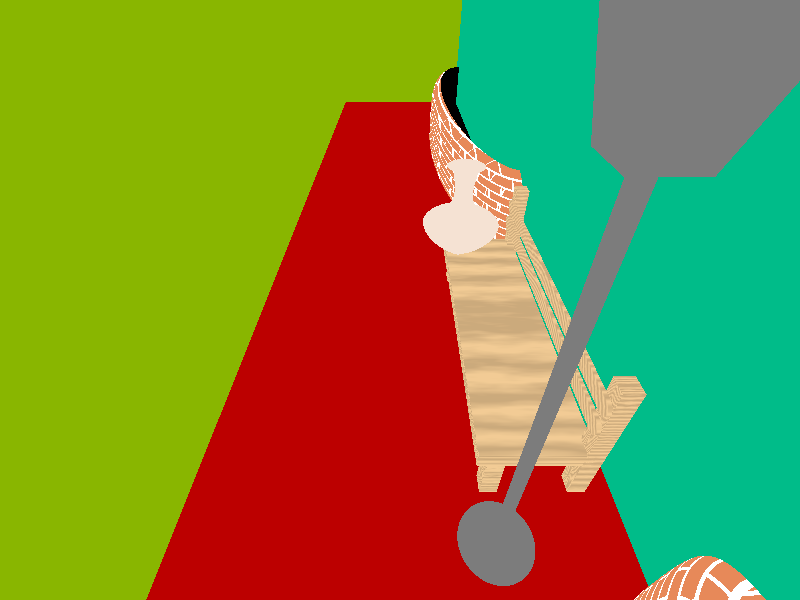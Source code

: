        // PoVRay 3.7 Scene File " ... .pov"
// author:  ...
// date:    ...
//--------------------------------------------------------------------------
#version 3.7;
global_settings{ assumed_gamma 1.0 }
#default{ finish{ ambient 0.1 diffuse 0.9 }} 
//--------------------------------------------------------------------------
#include "colors.inc"
#include "textures.inc"
#include "glass.inc"
#include "metals.inc"
#include "golds.inc"
#include "stones.inc"
#include "woods.inc"
#include "shapes.inc"
#include "shapes2.inc"
#include "functions.inc"
#include "math.inc"
#include "transforms.inc"
//--------------------------------------------------------------------------
// camera ------------------------------------------------------------------
#declare Camera_0 = camera {/*ultra_wide_angle*/ angle 90      // front view
                            location  <-2.0 , 5.0 ,-4.0>
                            right     x*image_width/image_height
                            look_at   <0.0 , 1.0 , 0.0>}
#declare Camera_1 = camera {/*ultra_wide_angle*/ angle 80   // diagonal view
                            location  <0.0 , 2.5 ,-5.0>
                            right     x*image_width/image_height
                            look_at   <0.0 , 1.0 , 0.0>}
#declare Camera_2 = camera {/*ultra_wide_angle*/ angle 90 // right side view
                            location  <4.2 , 5.0 , 0.0>
                            right     x*image_width/image_height
                            look_at   <0.0 , 1.5 , 0.0>}
#declare Camera_3 = camera {/*ultra_wide_angle*/ angle 90        // top view
                            location  <0.0 , 10.0 ,-0.001>
                            right     x*image_width/image_height
                            look_at   <0.0 , 1.0 , 0.0>}
camera{Camera_2}
// sun ---------------------------------------------------------------------
light_source{<-1000,10000,-2000> color White}
// sky ---------------------------------------------------------------------
light_source{ <-1000, 10000, -2000> 
              color White
              looks_like{ sphere{ <0,0,0>,300 
                                  texture{ pigment{ color White }
                                           normal { bumps 0.5
                                                    scale 50    }
                                           finish { ambient 0.8   
                                                    diffuse 0.2
                                                    phong 1     }
                                                  
                                         } // end of texture
                                } // end of sphere
                        } //end of looks_like
            } //end of light_source
// sky --------------------------------------------------------------------
  // the dark blue
plane{ <0,1,0>,1 hollow  
       texture{ pigment { color rgb <0.20, 0.20, 1.0> }
                finish  { ambient 0.25 diffuse 0 } 
              }      
       scale 10000}
  // the clouds 
plane{<0,1,0>,1 hollow  
       texture{pigment{ bozo turbulence 0.76
                        color_map { [0.5 rgbf<1.0,1.0,1.0,1.0> ]
                                    [0.6 rgb <1.0,1.0,1.0>     ]
                                    [1.0 rgb <0.5,0.5,0.5>     ]}
                       }
               finish { ambient 0.25 diffuse 0} 
              }      
       scale 500}

// fog ---------------------------------------------------------------------

fog{ fog_type   2
     distance   50
     color      White
     fog_offset 0.1
     fog_alt    2.0
     turbulence 0.8
   }
// ground ------------------------------------------------------------------

plane { <0,1,0>, 0 
        texture { pigment{ color rgb<0.35,0.65,0.0>*0.72}
                  normal { bumps 0.75 scale 0.015  }
                  finish { phong 0.1 }
                }
      }
//--------------------------------------------------------------------------
//---------------------------- objects in scene ----------------------------
//--------------------------------------------------------------------------

//Piso e parede ------------------------------  
union{ 
 box { <-1.00, 0.00, -1.00>,< 1.00, 2.00, 1.00>   
        scale <15,0.2,2.4>
            texture{ pigment{ color rgb< 0.5, 0.0, 0.0>}
                normal { pigment_pattern{ 
                             brick color rgb 0.2, color rgb 0.8 
                             scale 0.165  turbulence 0.05
                           } // end pigment_pattern
                         1} // end normal
                finish { phong 0.1  phong_size 500 reflection{ 0 } }
              }  
       rotate<0,0,0> translate<0,0,0> 
    } // end of box --------------------------------------
   
                                                                    

 box { <-1.00, 0.00, -1.00>,< 1.00, 2.00, 1.00>  
        scale <15,0.2,6> 
             texture{ pigment{ color rgb< 0.0, 1.0, 0.5>*0.5 } 
                normal { bozo 8.5 scale 0.050 }
                finish { phong 1 reflection{ 0.05 } }
              } // end of texture
 
       rotate<90,0,0> translate<0,0,2.4> 
    } // end of box --------------------------------------  
    
    
        //------------------------------------------ 
    #declare pergolado = 
     
     cylinder { <0,0,0>,<0,0,2.00>,0.30 
              texture{ DMFWood3    
                normal { wood 0.5 scale 0.05 rotate<0,0,0> }
                finish { phong 1 } 
                rotate<0,0,0> scale 1  translate<0,0,0>
              } // end of texture 

           scale <1,1,-2> rotate<0,0,0> translate<0,6,2.8>
         } // end of cylinder  ------------------------------------

     //---------------------------------
    
    union{ //-----------------------------------
     #local Nr = 0;     // start
     #local EndNr = 20; // end
     #while (Nr< EndNr) 
    
       object{ pergolado translate<Nr*1.5,0,0>} 
    
     #local Nr = Nr + 1;  // next Nr
     #end // --------------- end of loop 
    
    rotate<0,0,0> 
    translate<-14,0,0>
    } // end of union --------------------------


    
}  

// end of piso e parede ------------------------- 

                                      
                   
//canteiro   --------------------------------------------------------------   
#declare canteiro = 
union{    
    difference{ 
    
        difference{
            superellipsoid{ <1.00,0.25> 
                 scale <6,1.5,2> 
                 rotate<90,0,0> 
                 translate<0,0,0>   
                 // scale your object first!!!
                     texture{ pigment{ brick color White                // color mortar
                                             color rgb<0.8,0.25,0.1>    // color brick
                                       brick_size <0.25, 0.0525, 0.125> // format in x ,y and z- direction 
                                       mortar 0.01                      // size of the mortar 
                                     } // end of pigment
                              normal {wrinkles 0.75 scale 0.01}
                              finish {ambient 0.15 diffuse 0.95 phong 0.2} 
                              scale 3
                              rotate<0,180,0>  translate<0.01, 0.04,-0.10>
                           } // end of texture
            
               } // ----------------- end superellipsoid
            
            cylinder { <0,0,0>,<0,2.00,0>, 0.30  
                    
                    scale <18,10,-4>  rotate<0,0,0> translate<0,0.5,0>      
                  
            
                      
                     } // end of cylinder -------------------------------------      
        }     
         box { <-1.00, 0.00, -1.00>,< 1.00, 2.00, 1.00>   
                 texture{ pigment{ color rgb< 0.0, 1.0, 0.5>*0.5 } 
                    normal { bozo 8.5 scale 0.050 }
                    finish { phong 1 reflection{ 0.05 } }
                  } // end of texture
                 
          scale <6,1,3> rotate<90,0,0> translate<0,0,0> 
        } // end of box --------------------------------------
                                                      
    }    
    
}    

union{ //-----------------------------------

//#for(Identifier, Start, End [, Step]) 
 #for (NrX, 0, 1, 1) // outer loop

     object{ canteiro
             translate<  NrX*18, 0, 0>} 

 #end // ---------- end x of #for outer loop 

rotate<0,0,0> 
translate<-9,0,2.5>
} // end of union --------------------------
                                                 
//end of canteiro -----------------------------------
                                                          
                                                          
    
    
//Banco -----------------------------    

 union{      
    box { <-1.00, 0.00, -1.00>,< 1.00, 2.00, 1.00>   

       texture{ DMFWood4    
                normal { wood 0.5 scale 0.05 turbulence 0.0 rotate<0,0,0> }
                finish { phong 1 } 
                rotate<0,0,0> scale 1  translate<0,0,0>
              } // end of texture 

      scale <2.1,0.1,0.6> rotate<0,0,0> translate<0,1,1.4> 
    } // end of box --------------------------------------
            
    box { <-1.00, 0.00, -1.00>,< 1.00, 2.00, 1.00>   

             texture{ DMFWood4    
                normal { wood 0.5 scale 0.05 turbulence 0.0 rotate<0,0,0> }
                finish { phong 1 } 
                rotate<0,0,0> scale 1  translate<0,0,0>
              } // end of texture 


      scale <0.1,0.9,0.1> rotate<0,0,0> translate<-2,0.4,2> 
    } // end of box --------------------------------------   
        
    box { <-1.00, 0.00, -1.00>,< 1.00, 2.00, 1.00>   

       texture{ DMFWood4    
                normal { wood 0.5 scale 0.05 turbulence 0.0 rotate<0,0,0> }
                finish { phong 1 } 
                rotate<0,0,0> scale 1  translate<0,0,0>
              } // end of texture 

      scale <0.1,0.9,0.1> rotate<0,0,0> translate<2,0.4,2> 
    } // end of box --------------------------------------    
        
        
     box { <-1.00, 0.00, -1.00>,< 1.00, 2.00, 1.00>   
       texture{ DMFWood4    
                normal { wood 0.5 scale 0.05 turbulence 0.0 rotate<0,0,0> }
                finish { phong 1 } 
                rotate<0,0,0> scale 1  translate<0,0,0>
     } // end of texture 

      scale <0.1,0.3,0.1> rotate<0,0,0> translate<-2,0.4,1> 
    } // end of box --------------------------------------  
    
    box { <-1.00, 0.00, -1.00>,< 1.00, 2.00, 1.00>   

       texture{ DMFWood4    
                normal { wood 0.5 scale 0.05 turbulence 0.0 rotate<0,0,0> }
                finish { phong 1 } 
                rotate<0,0,0> scale 1  translate<0,0,0>
              } // end of texture 

      scale <0.1,0.3,0.1> rotate<0,0,0> translate<2,0.4,1> 
    } // end of box --------------------------------------   
    
    box { <-1.00, 0.00, -1.00>,< 1.00, 2.00, 1.00>   

       texture{ DMFWood4    
                normal { wood 0.5 scale 0.05 turbulence 0.0 rotate<0,0,0> }
                finish { phong 1 } 
                rotate<0,0,0> scale 1  translate<0,0,0>
              } // end of texture 

      scale <0.01,0.1,2.1> rotate<0,90,0> translate<0,0.8,0.9>
    } // end of box --------------------------------------  
                                                               
     
     
    union{
        box { <-1.00, 0.00, -1.00>,< 1.00, 2.00, 1.00>   
          scale <0.02,0.1,2> rotate<0,90,0> translate<0,1.8,1.88> 
        } // end of box --------------------------------------
                                                                  
        cylinder { <0,0,0>,<0,0,2.00>,0.1 
               scale <1,1,0.026> rotate<0,0,0> translate<-2,1.9,1.86>
             } // end of cylinder  ------------------------------------     
             
         cylinder { <0,0,0>,<0,0,2.00>,0.1 
               scale <1,1,0.026> rotate<0,0,0> translate<2,1.9,1.86>
             } // end of cylinder  ------------------------------------ 
                  
               texture{ DMFWood4    
                normal { wood 0.5 scale 0.05 turbulence 0.0 rotate<0,0,0> }
                finish { phong 1 } 
                rotate<0,0,0> scale 1  translate<0,0,0>
              } // end of texture     
    }  
    
     union{
        box { <-1.00, 0.00, -1.00>,< 1.00, 2.00, 1.00>   
          scale <0.02,0.1,2> rotate<0,90,0> translate<0,1.5,1.88> 
        } // end of box --------------------------------------
                                                                  
        cylinder { <0,0,0>,<0,0,2.00>,0.1 
               scale <1,1,0.026> rotate<0,0,0> translate<-2,1.6,1.86>
             } // end of cylinder  ------------------------------------     
             
         cylinder { <0,0,0>,<0,0,2.00>,0.1 
               scale <1,1,0.026> rotate<0,0,0> translate<2,1.6,1.86>
             } // end of cylinder  ------------------------------------ 
                  
               texture{ DMFWood4    
                normal { wood 0.5 scale 0.05 turbulence 0.0 rotate<0,0,0> }
                finish { phong 1 } 
                rotate<0,0,0> scale 1  translate<0,0,0>
              } // end of texture     
    }  
        
    ///sor Surface of Revolution 
    sor{  7, // # of points,  list of <x,y> points, spline rotates around y-axis 
         <0.00,0.00> 
         <0.12,0.00> 
         <0.62,0.54> 
         <0.21,0.83> 
         <0.19,1.46> 
         <0.29,1.50> 
         <0.46,1.53>
         sturm  // optional!
         texture { pigment{ color LightWood}
                   normal { bumps 0.75 scale 0.010}
                   finish { phong 1}
                 } // end of texture 
         scale 1.0  rotate<0,0,0> translate<-1.7,1.2,1>
       } // end of sor ---------------------------------------------------------------------    
   
} // end of union --------------------------

//end banco----------------------        


//poste------------------------------
union{

   cylinder { <0,0,0>,<0,2.00,0>, 0.30 

           texture { T_Chrome_1A
                   //normal { bumps 0.5 scale 0.15} 
                   finish { phong 0}
                 } // end of texture

           scale <0.2,2,0.2> rotate<0,0,0> translate<2.6,0.5,1>
         } // end of cylinder -------------------------------------
                          
    difference{
         sphere { <0,0,0>, 0.5 
         scale<1,1,1>  rotate<0,0,0>  translate<0,0.5,0>  
           }  // end of sphere -----------------------------------   
           
          box { <-1.00, 0.00, -1.00>,< 1.00, 2.00, 1.00>   
          scale <1,1,1> rotate<0,0,0> translate<0,-1.3,0> 
        } // end of box --------------------------------------
 
        translate<2.6,-0.4,1>  
         texture { T_Chrome_1A
                   //normal { bumps 0.5 scale 0.15} 
                   finish { phong 0}
             } // end of texture         
    } //end difference  
      
    
    difference{   
    
        box { <-1.00, 0.00, -1.00>,< 1.00, 2.00, 1.00>   
          scale <0.3,0.4,0.3> rotate<0,0,0> translate<0,2,0> 
        } // end of box --------------------------------------     
        
        box { <-1.00, 0.00, -1.00>,< 1.00, 2.00, 1.00>       
          scale <0.5,1,0.5> rotate<10,0,0> translate<0,1,0.5> 
        } // end of box -------------------------------------- 
        
        box { <-1.00, 0.00, -1.00>,< 1.00, 2.00, 1.00>   
          scale <0.5,1,0.5> rotate<-10,0,0> translate<0,1,-0.5> 
        } // end of box --------------------------------------  
        
        box { <-1.00, 0.00, -1.00>,< 1.00, 2.00, 1.00>   
          scale <0.5,1,0.5> rotate<10,90,0> translate<0.5,1,0> 
        } // end of box --------------------------------------
        
        box { <-1.00, 0.00, -1.00>,< 1.00, 2.00, 1.00>   
          scale <0.5,1,0.5> rotate<-10,90,0> translate<-0.5,1,0> 
        } // end of box --------------------------------------      
        
        translate<2.6,2.4,1>  
         texture { T_Chrome_1A
                   //normal { bumps 0.5 scale 0.15} 
                   finish { phong 0}
             } // end of texture   
        
    }
        
  
               
  
                       

} //end union
//end poste
                                       
                                       
      

                                                                  
                                                            

                                                                  

       

